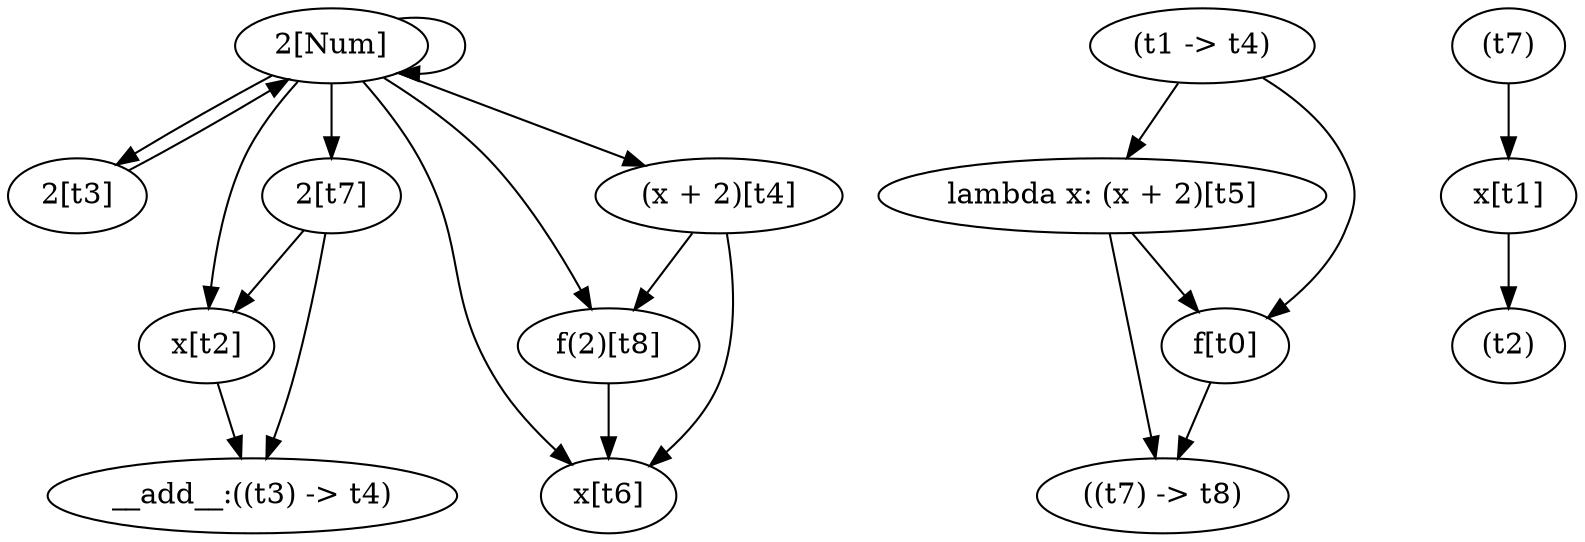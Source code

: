 digraph g {
  "2[Num]" -> "2[Num]";
  "2[t3]" -> "2[Num]";
  "lambda x: (x + 2)[t5]" -> "((t7) -> t8)";
  "x[t2]" -> "__add__:((t3) -> t4)";
  "lambda x: (x + 2)[t5]" -> "f[t0]";
  "2[t7]" -> "__add__:((t3) -> t4)";
  "f[t0]" -> "((t7) -> t8)";
  "f(2)[t8]" -> "x[t6]";
  "2[Num]" -> "f(2)[t8]";
  "(x + 2)[t4]" -> "f(2)[t8]";
  "(x + 2)[t4]" -> "x[t6]";
  "x[t1]" -> "(t2)";
  "2[Num]" -> "2[t3]";
  "2[Num]" -> "x[t2]";
  "2[Num]" -> "2[t7]";
  "(t7)" -> "x[t1]";
  "2[Num]" -> "x[t6]";
  "2[Num]" -> "(x + 2)[t4]";
  "(t1 -> t4)" -> "lambda x: (x + 2)[t5]";
  "(t1 -> t4)" -> "f[t0]";
  "2[t7]" -> "x[t2]";
}
